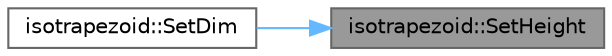 digraph "isotrapezoid::SetHeight"
{
 // LATEX_PDF_SIZE
  bgcolor="transparent";
  edge [fontname=Helvetica,fontsize=10,labelfontname=Helvetica,labelfontsize=10];
  node [fontname=Helvetica,fontsize=10,shape=box,height=0.2,width=0.4];
  rankdir="RL";
  Node1 [label="isotrapezoid::SetHeight",height=0.2,width=0.4,color="gray40", fillcolor="grey60", style="filled", fontcolor="black",tooltip="set Height of the object"];
  Node1 -> Node2 [dir="back",color="steelblue1",style="solid"];
  Node2 [label="isotrapezoid::SetDim",height=0.2,width=0.4,color="grey40", fillcolor="white", style="filled",URL="$classisotrapezoid.html#a4b3bab523d8480c483642410b5e82583",tooltip="set dimensions of the object"];
}
